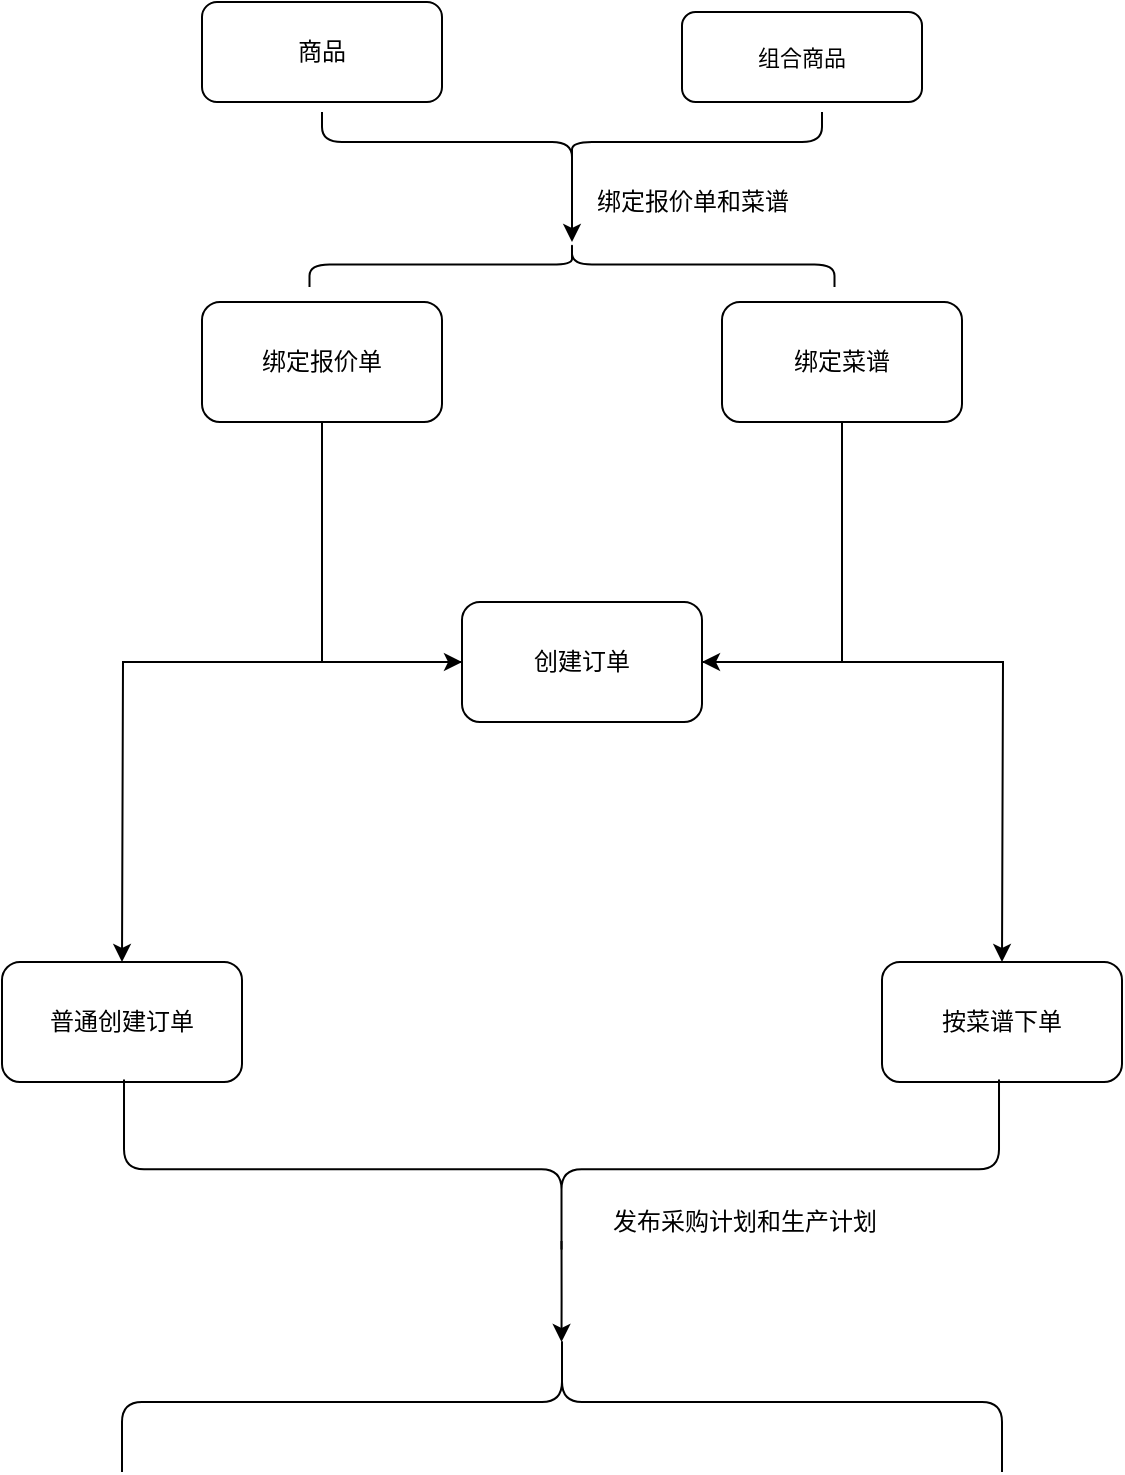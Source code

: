 <mxfile version="15.0.4" type="github">
  <diagram id="C5RBs43oDa-KdzZeNtuy" name="Page-1">
    <mxGraphModel dx="1422" dy="771" grid="1" gridSize="10" guides="1" tooltips="1" connect="1" arrows="1" fold="1" page="1" pageScale="1" pageWidth="827" pageHeight="1169" math="0" shadow="0">
      <root>
        <mxCell id="WIyWlLk6GJQsqaUBKTNV-0" />
        <mxCell id="WIyWlLk6GJQsqaUBKTNV-1" parent="WIyWlLk6GJQsqaUBKTNV-0" />
        <mxCell id="WIyWlLk6GJQsqaUBKTNV-3" value="&lt;span style=&quot;font-size: 11px ; background-color: rgb(255 , 255 , 255)&quot;&gt;组合商品&lt;br&gt;&lt;/span&gt;" style="rounded=1;whiteSpace=wrap;html=1;fontSize=12;glass=0;strokeWidth=1;shadow=0;" parent="WIyWlLk6GJQsqaUBKTNV-1" vertex="1">
          <mxGeometry x="440" y="35" width="120" height="45" as="geometry" />
        </mxCell>
        <mxCell id="XHB5TGA3l9MUtpr5Tyv0-4" value="商品" style="rounded=1;whiteSpace=wrap;html=1;" vertex="1" parent="WIyWlLk6GJQsqaUBKTNV-1">
          <mxGeometry x="200" y="30" width="120" height="50" as="geometry" />
        </mxCell>
        <mxCell id="XHB5TGA3l9MUtpr5Tyv0-18" style="edgeStyle=orthogonalEdgeStyle;rounded=0;orthogonalLoop=1;jettySize=auto;html=1;exitX=0.1;exitY=0.5;exitDx=0;exitDy=0;exitPerimeter=0;" edge="1" parent="WIyWlLk6GJQsqaUBKTNV-1" source="XHB5TGA3l9MUtpr5Tyv0-16">
          <mxGeometry relative="1" as="geometry">
            <mxPoint x="385" y="150" as="targetPoint" />
          </mxGeometry>
        </mxCell>
        <mxCell id="XHB5TGA3l9MUtpr5Tyv0-16" value="" style="shape=curlyBracket;whiteSpace=wrap;html=1;rounded=1;rotation=-90;" vertex="1" parent="WIyWlLk6GJQsqaUBKTNV-1">
          <mxGeometry x="370" y="-25" width="30" height="250" as="geometry" />
        </mxCell>
        <mxCell id="XHB5TGA3l9MUtpr5Tyv0-34" style="edgeStyle=orthogonalEdgeStyle;rounded=0;orthogonalLoop=1;jettySize=auto;html=1;exitX=0.5;exitY=1;exitDx=0;exitDy=0;entryX=0;entryY=0.5;entryDx=0;entryDy=0;" edge="1" parent="WIyWlLk6GJQsqaUBKTNV-1" source="XHB5TGA3l9MUtpr5Tyv0-19" target="XHB5TGA3l9MUtpr5Tyv0-26">
          <mxGeometry relative="1" as="geometry">
            <mxPoint x="320" y="380" as="targetPoint" />
            <Array as="points">
              <mxPoint x="260" y="360" />
            </Array>
          </mxGeometry>
        </mxCell>
        <mxCell id="XHB5TGA3l9MUtpr5Tyv0-19" value="绑定报价单" style="rounded=1;whiteSpace=wrap;html=1;" vertex="1" parent="WIyWlLk6GJQsqaUBKTNV-1">
          <mxGeometry x="200" y="180" width="120" height="60" as="geometry" />
        </mxCell>
        <mxCell id="XHB5TGA3l9MUtpr5Tyv0-20" value="" style="shape=curlyBracket;whiteSpace=wrap;html=1;rounded=1;rotation=90;" vertex="1" parent="WIyWlLk6GJQsqaUBKTNV-1">
          <mxGeometry x="373.75" y="30" width="22.5" height="262.5" as="geometry" />
        </mxCell>
        <mxCell id="XHB5TGA3l9MUtpr5Tyv0-21" value="绑定报价单和菜谱" style="text;html=1;align=center;verticalAlign=middle;resizable=0;points=[];autosize=1;strokeColor=none;" vertex="1" parent="WIyWlLk6GJQsqaUBKTNV-1">
          <mxGeometry x="390" y="120" width="110" height="20" as="geometry" />
        </mxCell>
        <mxCell id="XHB5TGA3l9MUtpr5Tyv0-33" style="edgeStyle=orthogonalEdgeStyle;rounded=0;orthogonalLoop=1;jettySize=auto;html=1;entryX=1;entryY=0.5;entryDx=0;entryDy=0;" edge="1" parent="WIyWlLk6GJQsqaUBKTNV-1" source="XHB5TGA3l9MUtpr5Tyv0-22" target="XHB5TGA3l9MUtpr5Tyv0-26">
          <mxGeometry relative="1" as="geometry">
            <Array as="points">
              <mxPoint x="520" y="360" />
            </Array>
          </mxGeometry>
        </mxCell>
        <mxCell id="XHB5TGA3l9MUtpr5Tyv0-22" value="绑定菜谱" style="rounded=1;whiteSpace=wrap;html=1;" vertex="1" parent="WIyWlLk6GJQsqaUBKTNV-1">
          <mxGeometry x="460" y="180" width="120" height="60" as="geometry" />
        </mxCell>
        <mxCell id="XHB5TGA3l9MUtpr5Tyv0-35" style="edgeStyle=orthogonalEdgeStyle;rounded=0;orthogonalLoop=1;jettySize=auto;html=1;" edge="1" parent="WIyWlLk6GJQsqaUBKTNV-1" source="XHB5TGA3l9MUtpr5Tyv0-26">
          <mxGeometry relative="1" as="geometry">
            <mxPoint x="600" y="510" as="targetPoint" />
          </mxGeometry>
        </mxCell>
        <mxCell id="XHB5TGA3l9MUtpr5Tyv0-37" style="edgeStyle=orthogonalEdgeStyle;rounded=0;orthogonalLoop=1;jettySize=auto;html=1;" edge="1" parent="WIyWlLk6GJQsqaUBKTNV-1" source="XHB5TGA3l9MUtpr5Tyv0-26">
          <mxGeometry relative="1" as="geometry">
            <mxPoint x="160" y="510" as="targetPoint" />
          </mxGeometry>
        </mxCell>
        <mxCell id="XHB5TGA3l9MUtpr5Tyv0-26" value="创建订单" style="rounded=1;whiteSpace=wrap;html=1;" vertex="1" parent="WIyWlLk6GJQsqaUBKTNV-1">
          <mxGeometry x="330" y="330" width="120" height="60" as="geometry" />
        </mxCell>
        <mxCell id="XHB5TGA3l9MUtpr5Tyv0-36" value="按菜谱下单" style="rounded=1;whiteSpace=wrap;html=1;" vertex="1" parent="WIyWlLk6GJQsqaUBKTNV-1">
          <mxGeometry x="540" y="510" width="120" height="60" as="geometry" />
        </mxCell>
        <mxCell id="XHB5TGA3l9MUtpr5Tyv0-38" value="普通创建订单" style="rounded=1;whiteSpace=wrap;html=1;" vertex="1" parent="WIyWlLk6GJQsqaUBKTNV-1">
          <mxGeometry x="100" y="510" width="120" height="60" as="geometry" />
        </mxCell>
        <mxCell id="XHB5TGA3l9MUtpr5Tyv0-41" style="edgeStyle=orthogonalEdgeStyle;rounded=0;orthogonalLoop=1;jettySize=auto;html=1;exitX=0.1;exitY=0.5;exitDx=0;exitDy=0;exitPerimeter=0;" edge="1" parent="WIyWlLk6GJQsqaUBKTNV-1" source="XHB5TGA3l9MUtpr5Tyv0-39">
          <mxGeometry relative="1" as="geometry">
            <mxPoint x="379.755" y="700" as="targetPoint" />
          </mxGeometry>
        </mxCell>
        <mxCell id="XHB5TGA3l9MUtpr5Tyv0-39" value="" style="shape=curlyBracket;whiteSpace=wrap;html=1;rounded=1;rotation=-90;" vertex="1" parent="WIyWlLk6GJQsqaUBKTNV-1">
          <mxGeometry x="334.88" y="394.88" width="89.75" height="437.5" as="geometry" />
        </mxCell>
        <mxCell id="XHB5TGA3l9MUtpr5Tyv0-40" value="发布采购计划和生产计划" style="text;html=1;align=center;verticalAlign=middle;resizable=0;points=[];autosize=1;strokeColor=none;" vertex="1" parent="WIyWlLk6GJQsqaUBKTNV-1">
          <mxGeometry x="396.25" y="630" width="150" height="20" as="geometry" />
        </mxCell>
        <mxCell id="XHB5TGA3l9MUtpr5Tyv0-42" value="" style="shape=curlyBracket;whiteSpace=wrap;html=1;rounded=1;rotation=90;" vertex="1" parent="WIyWlLk6GJQsqaUBKTNV-1">
          <mxGeometry x="345" y="510" width="70" height="440" as="geometry" />
        </mxCell>
      </root>
    </mxGraphModel>
  </diagram>
</mxfile>
